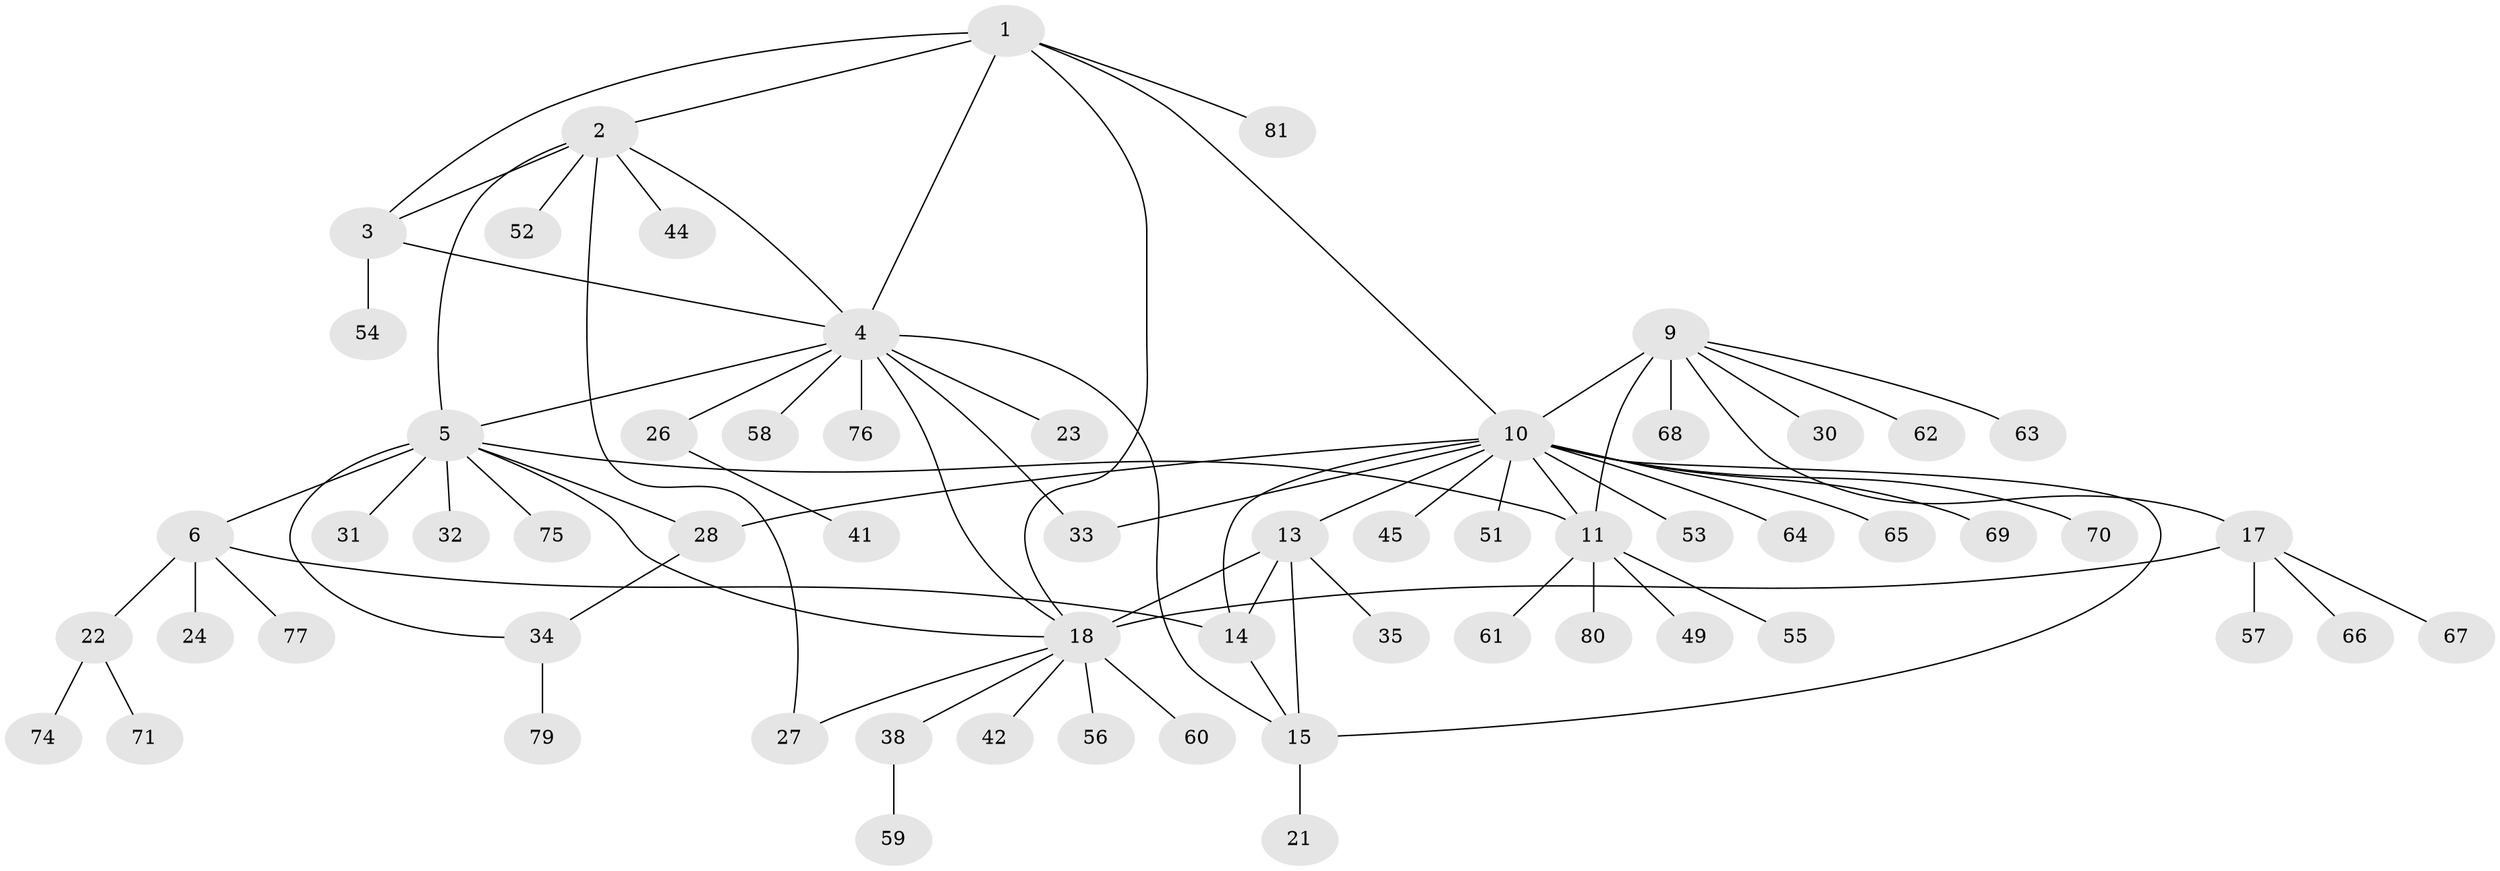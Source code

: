 // original degree distribution, {6: 0.07407407407407407, 5: 0.07407407407407407, 11: 0.012345679012345678, 10: 0.012345679012345678, 3: 0.04938271604938271, 7: 0.012345679012345678, 13: 0.012345679012345678, 9: 0.024691358024691357, 4: 0.037037037037037035, 2: 0.1111111111111111, 1: 0.5802469135802469}
// Generated by graph-tools (version 1.1) at 2025/42/03/06/25 10:42:07]
// undirected, 61 vertices, 79 edges
graph export_dot {
graph [start="1"]
  node [color=gray90,style=filled];
  1;
  2 [super="+43"];
  3 [super="+36"];
  4 [super="+25"];
  5 [super="+8"];
  6 [super="+7"];
  9 [super="+12"];
  10 [super="+16"];
  11 [super="+72"];
  13 [super="+46"];
  14;
  15 [super="+47"];
  17 [super="+19"];
  18 [super="+20"];
  21 [super="+29"];
  22 [super="+39"];
  23;
  24;
  26;
  27 [super="+48"];
  28 [super="+50"];
  30;
  31;
  32;
  33;
  34 [super="+37"];
  35 [super="+40"];
  38 [super="+78"];
  41;
  42;
  44;
  45;
  49;
  51;
  52 [super="+73"];
  53;
  54;
  55;
  56;
  57;
  58;
  59;
  60;
  61;
  62;
  63;
  64;
  65;
  66;
  67;
  68;
  69;
  70;
  71;
  74;
  75;
  76;
  77;
  79;
  80;
  81;
  1 -- 2;
  1 -- 3;
  1 -- 4;
  1 -- 10;
  1 -- 81;
  1 -- 18;
  2 -- 3;
  2 -- 4;
  2 -- 44;
  2 -- 52;
  2 -- 5;
  2 -- 27;
  3 -- 4;
  3 -- 54;
  4 -- 15;
  4 -- 23;
  4 -- 26;
  4 -- 33;
  4 -- 58;
  4 -- 76;
  4 -- 5;
  4 -- 18;
  5 -- 6 [weight=4];
  5 -- 11;
  5 -- 18;
  5 -- 28;
  5 -- 31;
  5 -- 34;
  5 -- 75;
  5 -- 32;
  6 -- 22;
  6 -- 24;
  6 -- 77;
  6 -- 14;
  9 -- 10 [weight=2];
  9 -- 11 [weight=2];
  9 -- 62;
  9 -- 68;
  9 -- 17;
  9 -- 30;
  9 -- 63;
  10 -- 11;
  10 -- 28;
  10 -- 33;
  10 -- 45;
  10 -- 51;
  10 -- 53;
  10 -- 65;
  10 -- 69;
  10 -- 70;
  10 -- 64;
  10 -- 13;
  10 -- 14;
  10 -- 15;
  11 -- 49;
  11 -- 55;
  11 -- 61;
  11 -- 80;
  13 -- 14;
  13 -- 15;
  13 -- 18;
  13 -- 35;
  14 -- 15;
  15 -- 21;
  17 -- 18 [weight=4];
  17 -- 66;
  17 -- 67;
  17 -- 57;
  18 -- 27;
  18 -- 56;
  18 -- 60;
  18 -- 38;
  18 -- 42;
  22 -- 71;
  22 -- 74;
  26 -- 41;
  28 -- 34;
  34 -- 79;
  38 -- 59;
}
